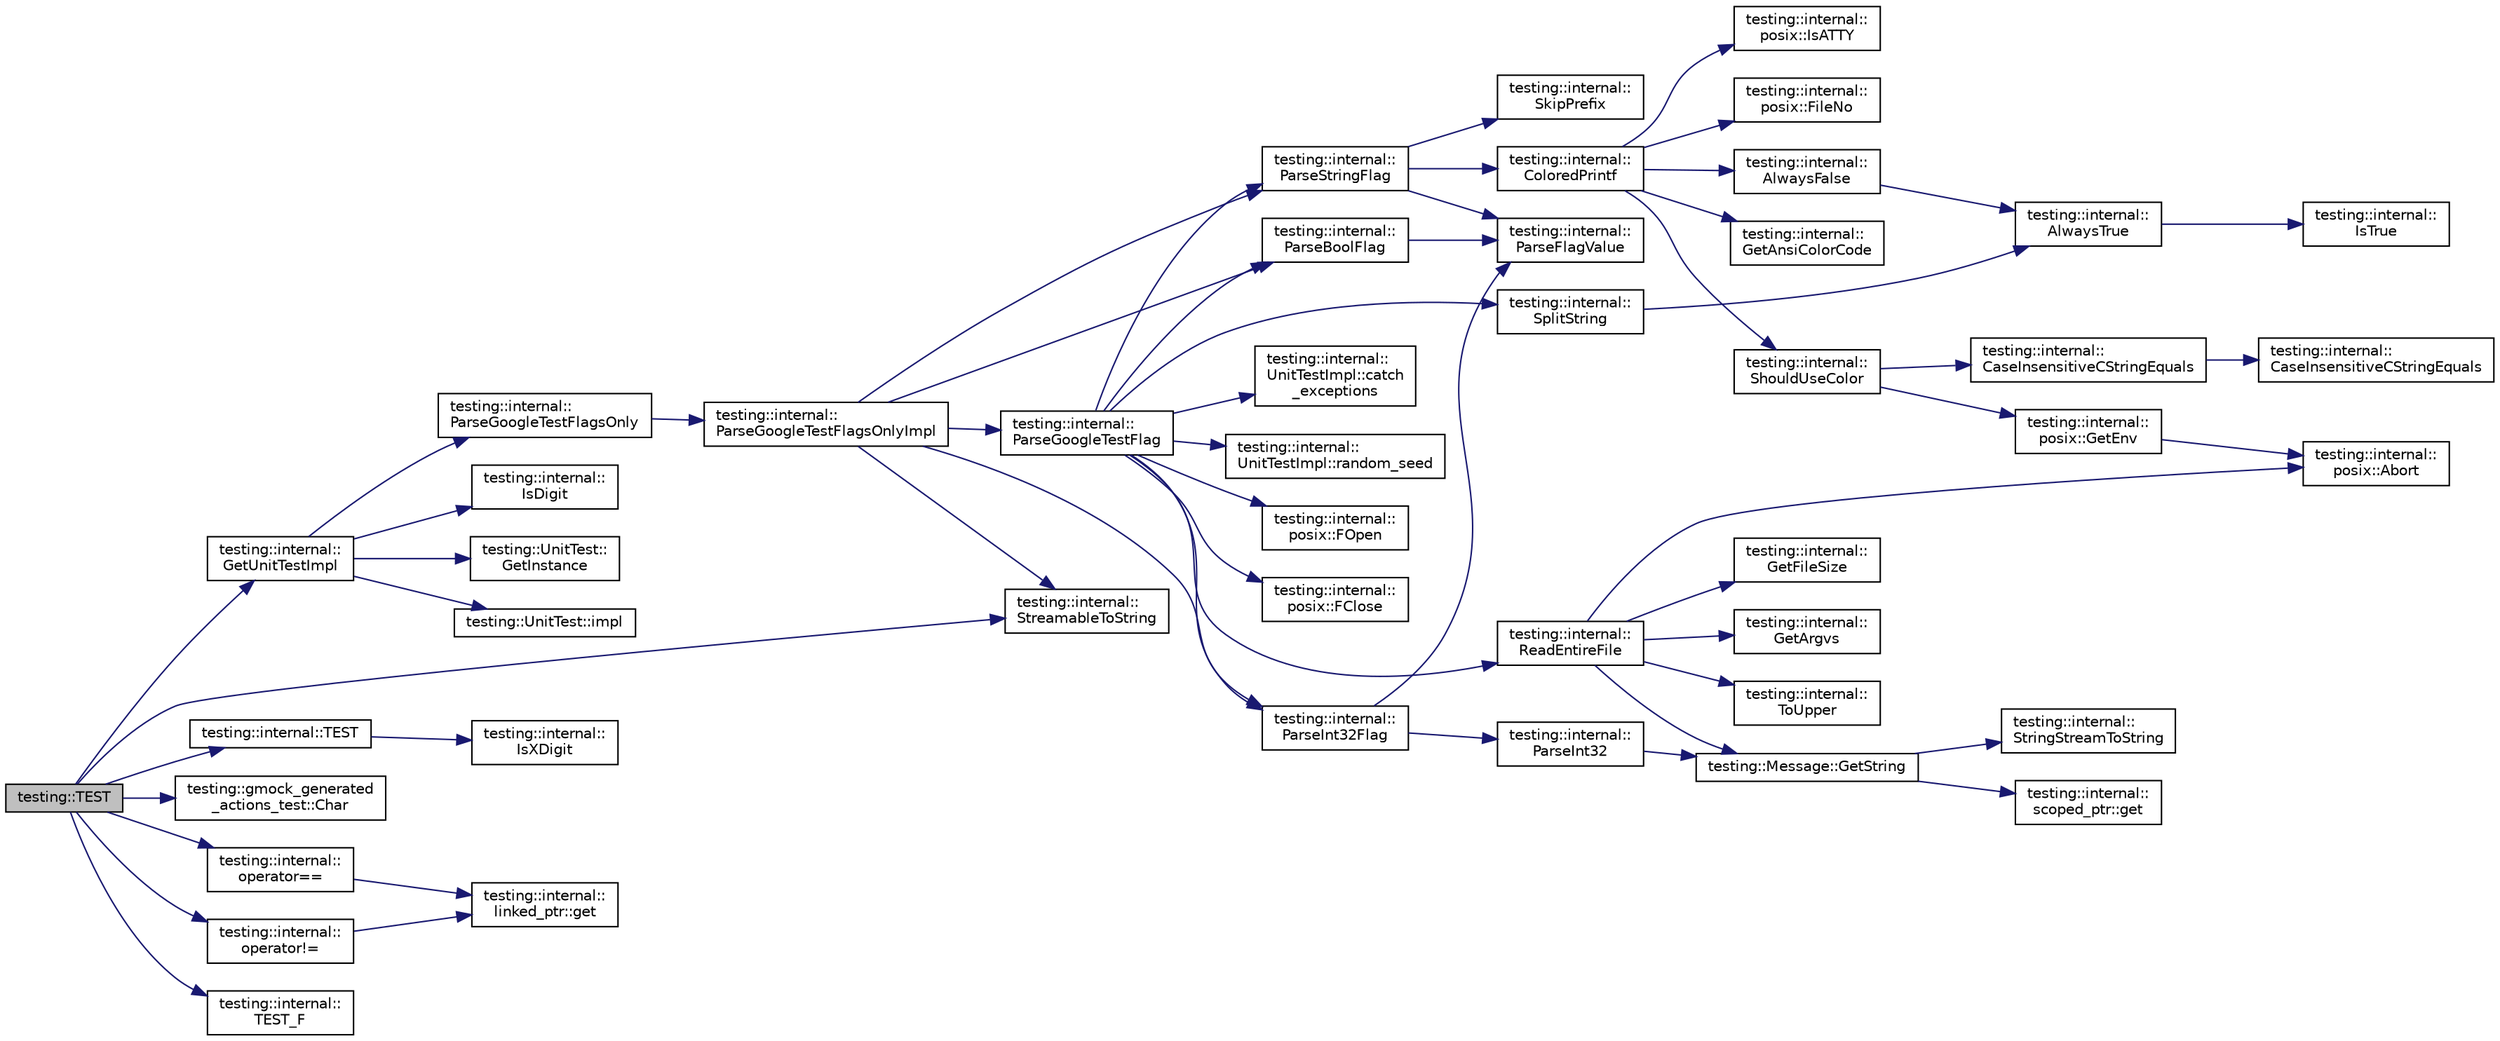 digraph "testing::TEST"
{
  edge [fontname="Helvetica",fontsize="10",labelfontname="Helvetica",labelfontsize="10"];
  node [fontname="Helvetica",fontsize="10",shape=record];
  rankdir="LR";
  Node1550 [label="testing::TEST",height=0.2,width=0.4,color="black", fillcolor="grey75", style="filled", fontcolor="black"];
  Node1550 -> Node1551 [color="midnightblue",fontsize="10",style="solid",fontname="Helvetica"];
  Node1551 [label="testing::internal::\lGetUnitTestImpl",height=0.2,width=0.4,color="black", fillcolor="white", style="filled",URL="$d0/da7/namespacetesting_1_1internal.html#a9bd0caf5d16512de38b39599c13ee634"];
  Node1551 -> Node1552 [color="midnightblue",fontsize="10",style="solid",fontname="Helvetica"];
  Node1552 [label="testing::UnitTest::\lGetInstance",height=0.2,width=0.4,color="black", fillcolor="white", style="filled",URL="$d7/d47/classtesting_1_1_unit_test.html#a24192400b70b3b946746954e9574fb8e"];
  Node1551 -> Node1553 [color="midnightblue",fontsize="10",style="solid",fontname="Helvetica"];
  Node1553 [label="testing::UnitTest::impl",height=0.2,width=0.4,color="black", fillcolor="white", style="filled",URL="$d7/d47/classtesting_1_1_unit_test.html#a4df5d11a58affb337d7fa62eaa07690e"];
  Node1551 -> Node1554 [color="midnightblue",fontsize="10",style="solid",fontname="Helvetica"];
  Node1554 [label="testing::internal::\lParseGoogleTestFlagsOnly",height=0.2,width=0.4,color="black", fillcolor="white", style="filled",URL="$d0/da7/namespacetesting_1_1internal.html#a472880afbcc592a41e3d623e2dec8412"];
  Node1554 -> Node1555 [color="midnightblue",fontsize="10",style="solid",fontname="Helvetica"];
  Node1555 [label="testing::internal::\lParseGoogleTestFlagsOnlyImpl",height=0.2,width=0.4,color="black", fillcolor="white", style="filled",URL="$d0/da7/namespacetesting_1_1internal.html#ae4c46ce8c3d016848fff52cc5133f2ac"];
  Node1555 -> Node1556 [color="midnightblue",fontsize="10",style="solid",fontname="Helvetica"];
  Node1556 [label="testing::internal::\lStreamableToString",height=0.2,width=0.4,color="black", fillcolor="white", style="filled",URL="$d0/da7/namespacetesting_1_1internal.html#aad4beed95d0846e6ffc5da0978ef3bb9"];
  Node1555 -> Node1557 [color="midnightblue",fontsize="10",style="solid",fontname="Helvetica"];
  Node1557 [label="testing::internal::\lParseBoolFlag",height=0.2,width=0.4,color="black", fillcolor="white", style="filled",URL="$d0/da7/namespacetesting_1_1internal.html#ada3b98e7cfe93f4ba2053c470d9e3e51"];
  Node1557 -> Node1558 [color="midnightblue",fontsize="10",style="solid",fontname="Helvetica"];
  Node1558 [label="testing::internal::\lParseFlagValue",height=0.2,width=0.4,color="black", fillcolor="white", style="filled",URL="$d0/da7/namespacetesting_1_1internal.html#a8bfd56af5e4a89bfb76f7e1723e41b03"];
  Node1555 -> Node1559 [color="midnightblue",fontsize="10",style="solid",fontname="Helvetica"];
  Node1559 [label="testing::internal::\lParseInt32Flag",height=0.2,width=0.4,color="black", fillcolor="white", style="filled",URL="$d0/da7/namespacetesting_1_1internal.html#ae3449e173767750b613114ceac6d916a"];
  Node1559 -> Node1558 [color="midnightblue",fontsize="10",style="solid",fontname="Helvetica"];
  Node1559 -> Node1560 [color="midnightblue",fontsize="10",style="solid",fontname="Helvetica"];
  Node1560 [label="testing::internal::\lParseInt32",height=0.2,width=0.4,color="black", fillcolor="white", style="filled",URL="$d0/da7/namespacetesting_1_1internal.html#ac06fc81336a3d80755f4020d34321766"];
  Node1560 -> Node1561 [color="midnightblue",fontsize="10",style="solid",fontname="Helvetica"];
  Node1561 [label="testing::Message::GetString",height=0.2,width=0.4,color="black", fillcolor="white", style="filled",URL="$d2/da9/classtesting_1_1_message.html#a2cdc4df62bdcc9df37651a1cf527704e"];
  Node1561 -> Node1562 [color="midnightblue",fontsize="10",style="solid",fontname="Helvetica"];
  Node1562 [label="testing::internal::\lStringStreamToString",height=0.2,width=0.4,color="black", fillcolor="white", style="filled",URL="$d0/da7/namespacetesting_1_1internal.html#ac0a2b7f69fc829d80a39e925b6417e39"];
  Node1561 -> Node1563 [color="midnightblue",fontsize="10",style="solid",fontname="Helvetica"];
  Node1563 [label="testing::internal::\lscoped_ptr::get",height=0.2,width=0.4,color="black", fillcolor="white", style="filled",URL="$de/d6a/classtesting_1_1internal_1_1scoped__ptr.html#aa5984291e12453f1e81b7676d1fa26fd"];
  Node1555 -> Node1564 [color="midnightblue",fontsize="10",style="solid",fontname="Helvetica"];
  Node1564 [label="testing::internal::\lParseStringFlag",height=0.2,width=0.4,color="black", fillcolor="white", style="filled",URL="$d0/da7/namespacetesting_1_1internal.html#aa4ce312efaaf7a97aac2303173afe021"];
  Node1564 -> Node1558 [color="midnightblue",fontsize="10",style="solid",fontname="Helvetica"];
  Node1564 -> Node1565 [color="midnightblue",fontsize="10",style="solid",fontname="Helvetica"];
  Node1565 [label="testing::internal::\lSkipPrefix",height=0.2,width=0.4,color="black", fillcolor="white", style="filled",URL="$d0/da7/namespacetesting_1_1internal.html#a244d9a3765727306b597b8992ab84036"];
  Node1564 -> Node1566 [color="midnightblue",fontsize="10",style="solid",fontname="Helvetica"];
  Node1566 [label="testing::internal::\lColoredPrintf",height=0.2,width=0.4,color="black", fillcolor="white", style="filled",URL="$d0/da7/namespacetesting_1_1internal.html#adef3055706176001364e54eb73a87e31"];
  Node1566 -> Node1567 [color="midnightblue",fontsize="10",style="solid",fontname="Helvetica"];
  Node1567 [label="testing::internal::\lAlwaysFalse",height=0.2,width=0.4,color="black", fillcolor="white", style="filled",URL="$d0/da7/namespacetesting_1_1internal.html#a4b24c851ab13569b1b15b3d259b60d2e"];
  Node1567 -> Node1568 [color="midnightblue",fontsize="10",style="solid",fontname="Helvetica"];
  Node1568 [label="testing::internal::\lAlwaysTrue",height=0.2,width=0.4,color="black", fillcolor="white", style="filled",URL="$d0/da7/namespacetesting_1_1internal.html#a922c9da63cd4bf94fc473b9ecac76414"];
  Node1568 -> Node1569 [color="midnightblue",fontsize="10",style="solid",fontname="Helvetica"];
  Node1569 [label="testing::internal::\lIsTrue",height=0.2,width=0.4,color="black", fillcolor="white", style="filled",URL="$d0/da7/namespacetesting_1_1internal.html#a527b9bcc13669b9a16400c8514266254"];
  Node1566 -> Node1570 [color="midnightblue",fontsize="10",style="solid",fontname="Helvetica"];
  Node1570 [label="testing::internal::\lShouldUseColor",height=0.2,width=0.4,color="black", fillcolor="white", style="filled",URL="$d0/da7/namespacetesting_1_1internal.html#ac1db1b4603967a6c4404f31cbbac31a6"];
  Node1570 -> Node1571 [color="midnightblue",fontsize="10",style="solid",fontname="Helvetica"];
  Node1571 [label="testing::internal::\lCaseInsensitiveCStringEquals",height=0.2,width=0.4,color="black", fillcolor="white", style="filled",URL="$d0/da7/namespacetesting_1_1internal.html#aebfd0cd34de52d7973a5b2d03ba848cf"];
  Node1571 -> Node1572 [color="midnightblue",fontsize="10",style="solid",fontname="Helvetica"];
  Node1572 [label="testing::internal::\lCaseInsensitiveCStringEquals",height=0.2,width=0.4,color="black", fillcolor="white", style="filled",URL="$d0/da7/namespacetesting_1_1internal.html#ad5b31f61a3cc5b4226d3560f5b48f4dd"];
  Node1570 -> Node1573 [color="midnightblue",fontsize="10",style="solid",fontname="Helvetica"];
  Node1573 [label="testing::internal::\lposix::GetEnv",height=0.2,width=0.4,color="black", fillcolor="white", style="filled",URL="$d0/d81/namespacetesting_1_1internal_1_1posix.html#a1d5e3da5a27eed25986859fa83cafe95"];
  Node1573 -> Node1574 [color="midnightblue",fontsize="10",style="solid",fontname="Helvetica"];
  Node1574 [label="testing::internal::\lposix::Abort",height=0.2,width=0.4,color="black", fillcolor="white", style="filled",URL="$d0/d81/namespacetesting_1_1internal_1_1posix.html#a69b8278c59359dd6a6f941b4643db9fb"];
  Node1566 -> Node1575 [color="midnightblue",fontsize="10",style="solid",fontname="Helvetica"];
  Node1575 [label="testing::internal::\lposix::IsATTY",height=0.2,width=0.4,color="black", fillcolor="white", style="filled",URL="$d0/d81/namespacetesting_1_1internal_1_1posix.html#a16ebe936b3a8ea462a94191635aedc27"];
  Node1566 -> Node1576 [color="midnightblue",fontsize="10",style="solid",fontname="Helvetica"];
  Node1576 [label="testing::internal::\lposix::FileNo",height=0.2,width=0.4,color="black", fillcolor="white", style="filled",URL="$d0/d81/namespacetesting_1_1internal_1_1posix.html#a3117b067e1f942a2031e666953120ccc"];
  Node1566 -> Node1577 [color="midnightblue",fontsize="10",style="solid",fontname="Helvetica"];
  Node1577 [label="testing::internal::\lGetAnsiColorCode",height=0.2,width=0.4,color="black", fillcolor="white", style="filled",URL="$d0/da7/namespacetesting_1_1internal.html#a0aefb9deb60e90f19c236559837303d8"];
  Node1555 -> Node1578 [color="midnightblue",fontsize="10",style="solid",fontname="Helvetica"];
  Node1578 [label="testing::internal::\lParseGoogleTestFlag",height=0.2,width=0.4,color="black", fillcolor="white", style="filled",URL="$d0/da7/namespacetesting_1_1internal.html#afccff08aa2b1ede0dd32c1364a5dee42"];
  Node1578 -> Node1557 [color="midnightblue",fontsize="10",style="solid",fontname="Helvetica"];
  Node1578 -> Node1579 [color="midnightblue",fontsize="10",style="solid",fontname="Helvetica"];
  Node1579 [label="testing::internal::\lUnitTestImpl::catch\l_exceptions",height=0.2,width=0.4,color="black", fillcolor="white", style="filled",URL="$d7/dda/classtesting_1_1internal_1_1_unit_test_impl.html#aa311b980783a9cfb547831f7b19e3f3a"];
  Node1578 -> Node1564 [color="midnightblue",fontsize="10",style="solid",fontname="Helvetica"];
  Node1578 -> Node1559 [color="midnightblue",fontsize="10",style="solid",fontname="Helvetica"];
  Node1578 -> Node1580 [color="midnightblue",fontsize="10",style="solid",fontname="Helvetica"];
  Node1580 [label="testing::internal::\lUnitTestImpl::random_seed",height=0.2,width=0.4,color="black", fillcolor="white", style="filled",URL="$d7/dda/classtesting_1_1internal_1_1_unit_test_impl.html#a625b9fb6d17b008c44fc902255e6343c"];
  Node1578 -> Node1581 [color="midnightblue",fontsize="10",style="solid",fontname="Helvetica"];
  Node1581 [label="testing::internal::\lposix::FOpen",height=0.2,width=0.4,color="black", fillcolor="white", style="filled",URL="$d0/d81/namespacetesting_1_1internal_1_1posix.html#a4042201dcc4932641d484e7ddf94de7d"];
  Node1578 -> Node1582 [color="midnightblue",fontsize="10",style="solid",fontname="Helvetica"];
  Node1582 [label="testing::internal::\lReadEntireFile",height=0.2,width=0.4,color="black", fillcolor="white", style="filled",URL="$d0/da7/namespacetesting_1_1internal.html#a2cc0be60c54a8701423fe5297e1349ee"];
  Node1582 -> Node1583 [color="midnightblue",fontsize="10",style="solid",fontname="Helvetica"];
  Node1583 [label="testing::internal::\lGetFileSize",height=0.2,width=0.4,color="black", fillcolor="white", style="filled",URL="$d0/da7/namespacetesting_1_1internal.html#a06ca3f65f5e85c9ce7299b9e4cd52408"];
  Node1582 -> Node1584 [color="midnightblue",fontsize="10",style="solid",fontname="Helvetica"];
  Node1584 [label="testing::internal::\lGetArgvs",height=0.2,width=0.4,color="black", fillcolor="white", style="filled",URL="$d0/da7/namespacetesting_1_1internal.html#a344160f771a3b754fa4e54b6e9846b23"];
  Node1582 -> Node1574 [color="midnightblue",fontsize="10",style="solid",fontname="Helvetica"];
  Node1582 -> Node1585 [color="midnightblue",fontsize="10",style="solid",fontname="Helvetica"];
  Node1585 [label="testing::internal::\lToUpper",height=0.2,width=0.4,color="black", fillcolor="white", style="filled",URL="$d0/da7/namespacetesting_1_1internal.html#ac1b876a8133895bd553d4780ecaa1e3a"];
  Node1582 -> Node1561 [color="midnightblue",fontsize="10",style="solid",fontname="Helvetica"];
  Node1578 -> Node1586 [color="midnightblue",fontsize="10",style="solid",fontname="Helvetica"];
  Node1586 [label="testing::internal::\lposix::FClose",height=0.2,width=0.4,color="black", fillcolor="white", style="filled",URL="$d0/d81/namespacetesting_1_1internal_1_1posix.html#af4beeaaa8d62916d5e3b644a1ddfbd6b"];
  Node1578 -> Node1587 [color="midnightblue",fontsize="10",style="solid",fontname="Helvetica"];
  Node1587 [label="testing::internal::\lSplitString",height=0.2,width=0.4,color="black", fillcolor="white", style="filled",URL="$d0/da7/namespacetesting_1_1internal.html#a8eb8eddf760375a490e007b20777ec56"];
  Node1587 -> Node1568 [color="midnightblue",fontsize="10",style="solid",fontname="Helvetica"];
  Node1551 -> Node1588 [color="midnightblue",fontsize="10",style="solid",fontname="Helvetica"];
  Node1588 [label="testing::internal::\lIsDigit",height=0.2,width=0.4,color="black", fillcolor="white", style="filled",URL="$d0/da7/namespacetesting_1_1internal.html#a4bd96b7fa6486802d33ddc217af55a39"];
  Node1550 -> Node1589 [color="midnightblue",fontsize="10",style="solid",fontname="Helvetica"];
  Node1589 [label="testing::internal::TEST",height=0.2,width=0.4,color="black", fillcolor="white", style="filled",URL="$d0/da7/namespacetesting_1_1internal.html#a0c1e055c001e4dbb874f00a46c25bb00"];
  Node1589 -> Node1590 [color="midnightblue",fontsize="10",style="solid",fontname="Helvetica"];
  Node1590 [label="testing::internal::\lIsXDigit",height=0.2,width=0.4,color="black", fillcolor="white", style="filled",URL="$d0/da7/namespacetesting_1_1internal.html#aa234ef141278263fb143b616c74c86e7"];
  Node1550 -> Node1556 [color="midnightblue",fontsize="10",style="solid",fontname="Helvetica"];
  Node1550 -> Node1591 [color="midnightblue",fontsize="10",style="solid",fontname="Helvetica"];
  Node1591 [label="testing::gmock_generated\l_actions_test::Char",height=0.2,width=0.4,color="black", fillcolor="white", style="filled",URL="$d7/dae/namespacetesting_1_1gmock__generated__actions__test.html#aa07e216a4c9d492fb7e7c8fde949bc8f"];
  Node1550 -> Node1592 [color="midnightblue",fontsize="10",style="solid",fontname="Helvetica"];
  Node1592 [label="testing::internal::\loperator==",height=0.2,width=0.4,color="black", fillcolor="white", style="filled",URL="$d0/da7/namespacetesting_1_1internal.html#ad1cb54a206a209ddace17a05359d38ae"];
  Node1592 -> Node1593 [color="midnightblue",fontsize="10",style="solid",fontname="Helvetica"];
  Node1593 [label="testing::internal::\llinked_ptr::get",height=0.2,width=0.4,color="black", fillcolor="white", style="filled",URL="$d9/df4/classtesting_1_1internal_1_1linked__ptr.html#a0c2ba99eb3521806f83f5c4435465ce0"];
  Node1550 -> Node1594 [color="midnightblue",fontsize="10",style="solid",fontname="Helvetica"];
  Node1594 [label="testing::internal::\loperator!=",height=0.2,width=0.4,color="black", fillcolor="white", style="filled",URL="$d0/da7/namespacetesting_1_1internal.html#a6910869259f8f31825b471e9190fa09a"];
  Node1594 -> Node1593 [color="midnightblue",fontsize="10",style="solid",fontname="Helvetica"];
  Node1550 -> Node1595 [color="midnightblue",fontsize="10",style="solid",fontname="Helvetica"];
  Node1595 [label="testing::internal::\lTEST_F",height=0.2,width=0.4,color="black", fillcolor="white", style="filled",URL="$d0/da7/namespacetesting_1_1internal.html#a7e113e9c70d45d89fe1703e58ff083b9"];
}
